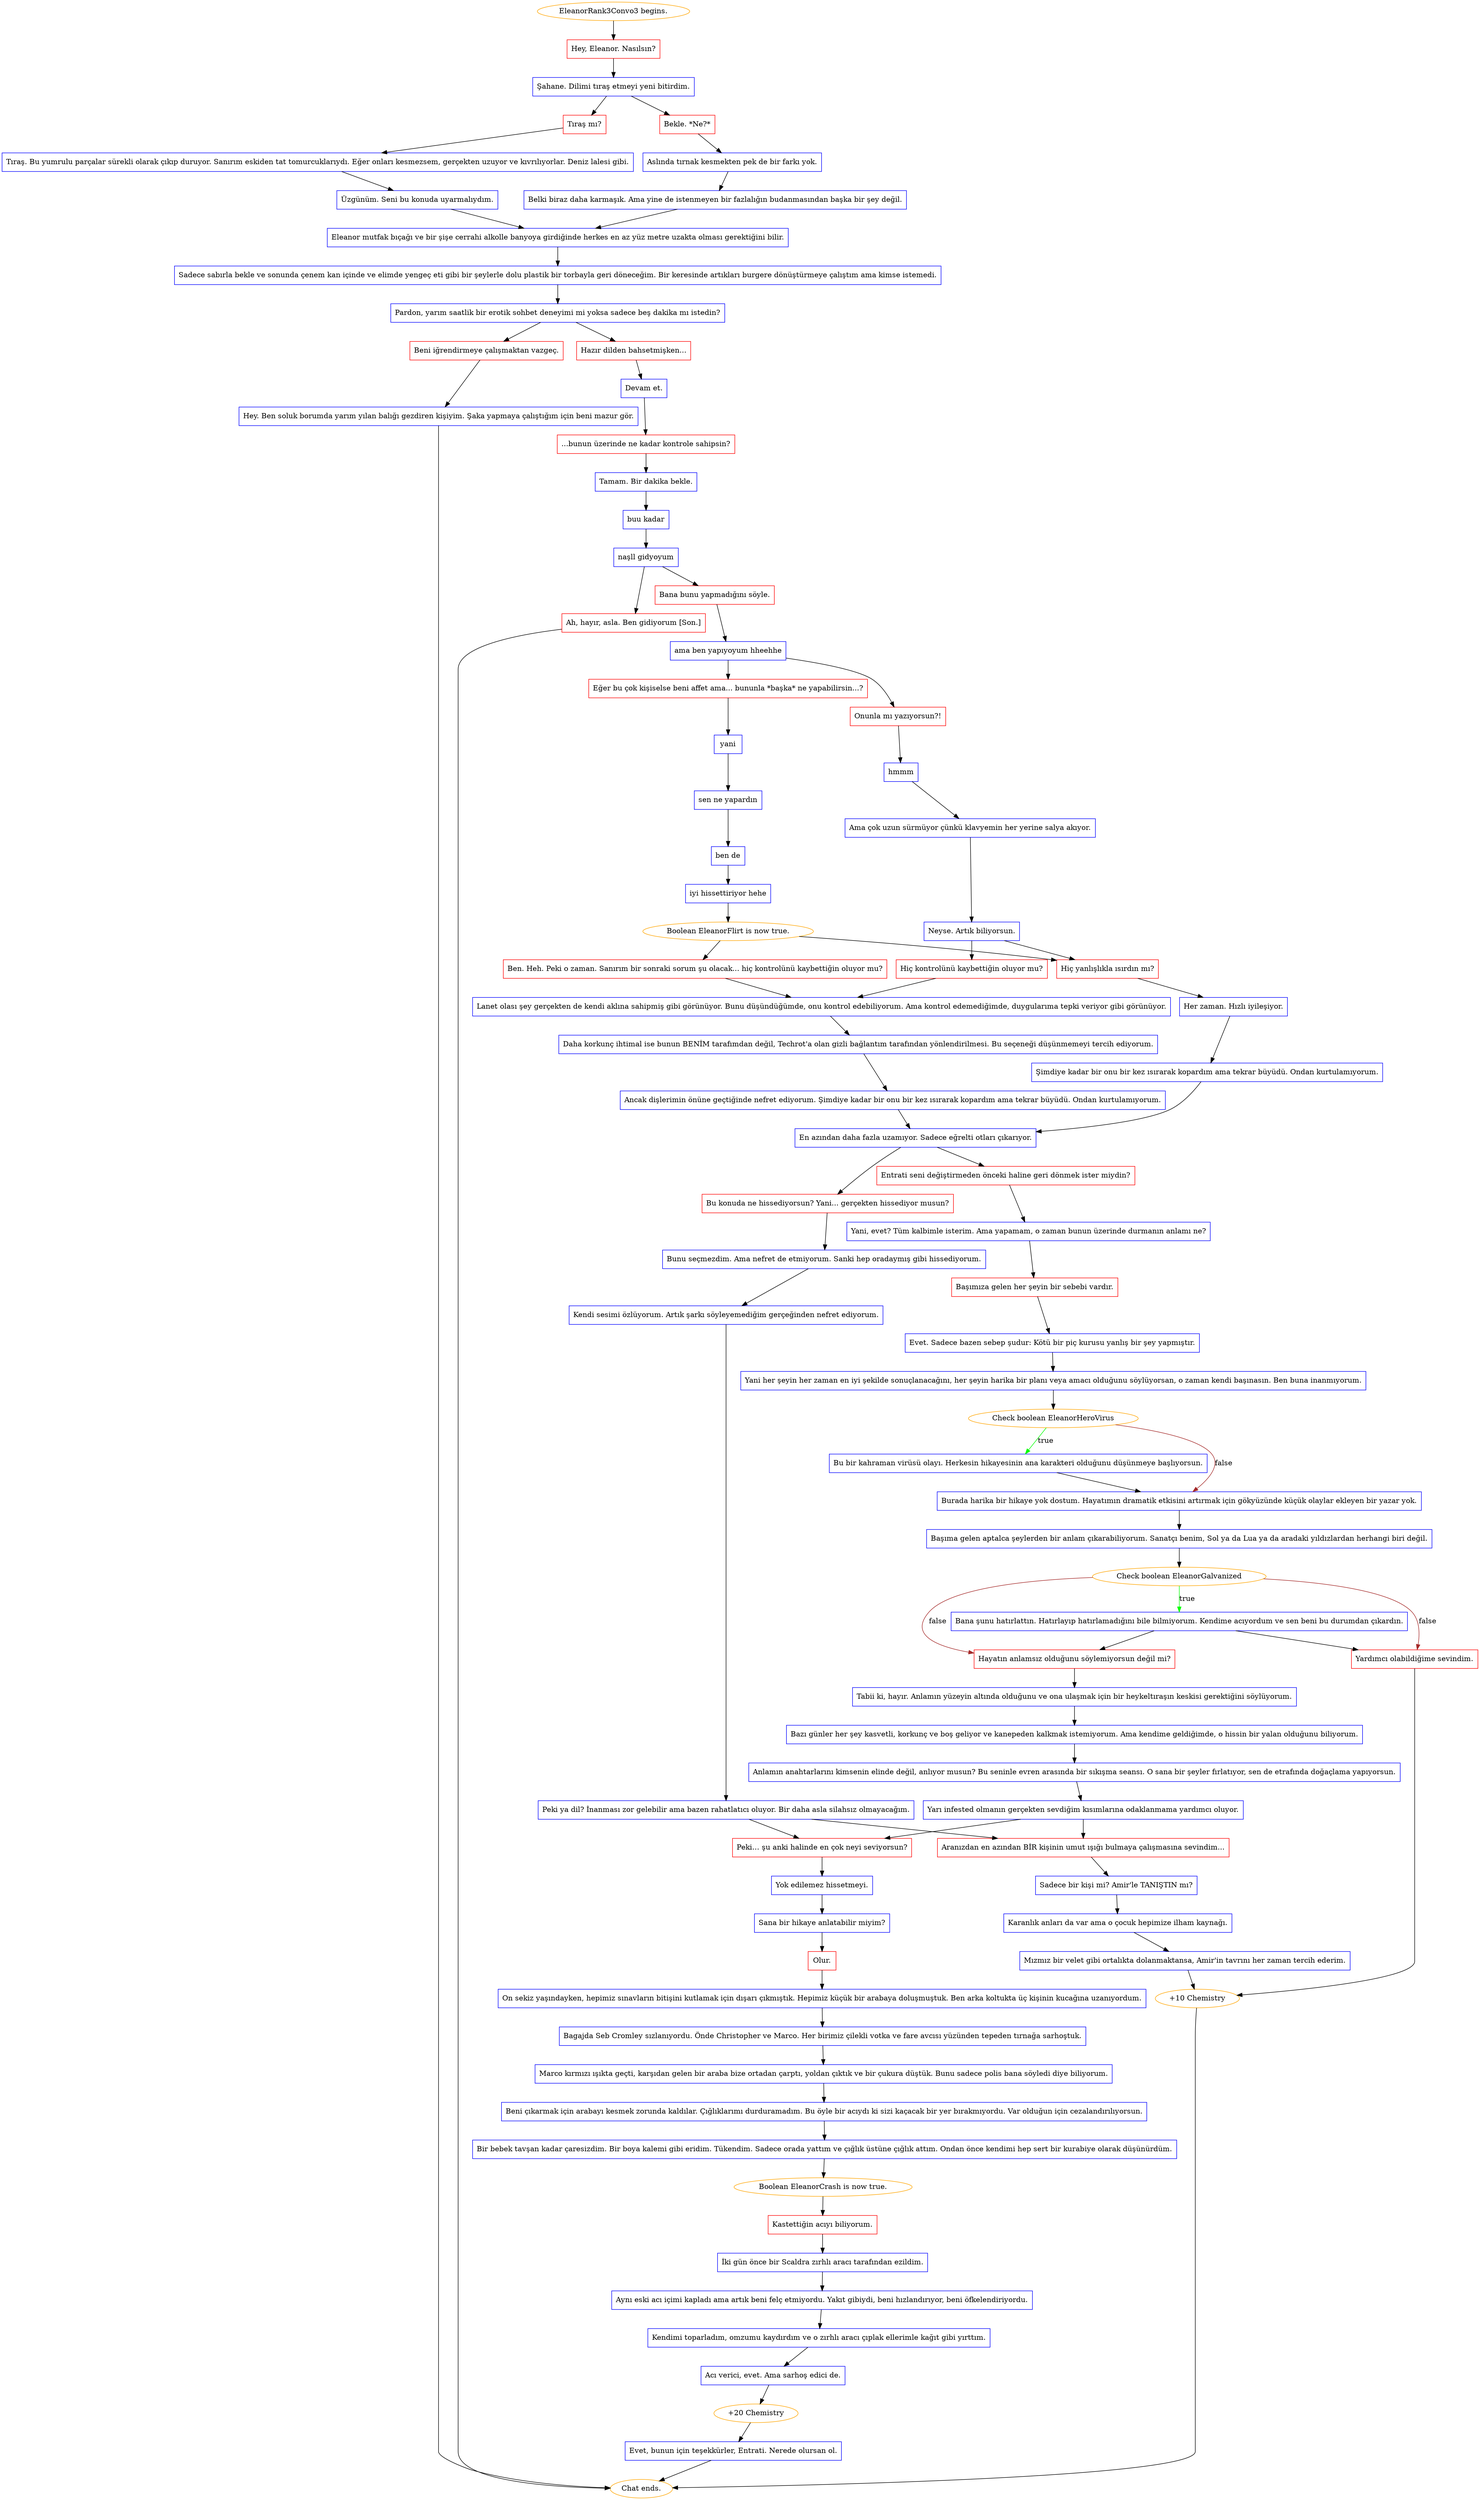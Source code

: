 digraph {
	"EleanorRank3Convo3 begins." [color=orange];
		"EleanorRank3Convo3 begins." -> j3080467302;
	j3080467302 [label="Hey, Eleanor. Nasılsın?",shape=box,color=red];
		j3080467302 -> j3548721410;
	j3548721410 [label="Şahane. Dilimi tıraş etmeyi yeni bitirdim.",shape=box,color=blue];
		j3548721410 -> j1893298309;
		j3548721410 -> j2677163193;
	j1893298309 [label="Tıraş mı?",shape=box,color=red];
		j1893298309 -> j3573664558;
	j2677163193 [label="Bekle. *Ne?*",shape=box,color=red];
		j2677163193 -> j4253222445;
	j3573664558 [label="Tıraş. Bu yumrulu parçalar sürekli olarak çıkıp duruyor. Sanırım eskiden tat tomurcuklarıydı. Eğer onları kesmezsem, gerçekten uzuyor ve kıvrılıyorlar. Deniz lalesi gibi.",shape=box,color=blue];
		j3573664558 -> j4183050909;
	j4253222445 [label="Aslında tırnak kesmekten pek de bir farkı yok.",shape=box,color=blue];
		j4253222445 -> j211261316;
	j4183050909 [label="Üzgünüm. Seni bu konuda uyarmalıydım.",shape=box,color=blue];
		j4183050909 -> j2002543560;
	j211261316 [label="Belki biraz daha karmaşık. Ama yine de istenmeyen bir fazlalığın budanmasından başka bir şey değil.",shape=box,color=blue];
		j211261316 -> j2002543560;
	j2002543560 [label="Eleanor mutfak bıçağı ve bir şişe cerrahi alkolle banyoya girdiğinde herkes en az yüz metre uzakta olması gerektiğini bilir.",shape=box,color=blue];
		j2002543560 -> j739689059;
	j739689059 [label="Sadece sabırla bekle ve sonunda çenem kan içinde ve elimde yengeç eti gibi bir şeylerle dolu plastik bir torbayla geri döneceğim. Bir keresinde artıkları burgere dönüştürmeye çalıştım ama kimse istemedi.",shape=box,color=blue];
		j739689059 -> j1698436964;
	j1698436964 [label="Pardon, yarım saatlik bir erotik sohbet deneyimi mi yoksa sadece beş dakika mı istedin?",shape=box,color=blue];
		j1698436964 -> j2214735528;
		j1698436964 -> j3261167572;
	j2214735528 [label="Beni iğrendirmeye çalışmaktan vazgeç.",shape=box,color=red];
		j2214735528 -> j2043351756;
	j3261167572 [label="Hazır dilden bahsetmişken...",shape=box,color=red];
		j3261167572 -> j3090852638;
	j2043351756 [label="Hey. Ben soluk borumda yarım yılan balığı gezdiren kişiyim. Şaka yapmaya çalıştığım için beni mazur gör.",shape=box,color=blue];
		j2043351756 -> "Chat ends.";
	j3090852638 [label="Devam et.",shape=box,color=blue];
		j3090852638 -> j1901899794;
	"Chat ends." [color=orange];
	j1901899794 [label="...bunun üzerinde ne kadar kontrole sahipsin?",shape=box,color=red];
		j1901899794 -> j2637156248;
	j2637156248 [label="Tamam. Bir dakika bekle.",shape=box,color=blue];
		j2637156248 -> j844716363;
	j844716363 [label="buu kadar",shape=box,color=blue];
		j844716363 -> j3919226811;
	j3919226811 [label="naşll gidyoyum",shape=box,color=blue];
		j3919226811 -> j1237375465;
		j3919226811 -> j3743743542;
	j1237375465 [label="Bana bunu yapmadığını söyle.",shape=box,color=red];
		j1237375465 -> j1623770321;
	j3743743542 [label="Ah, hayır, asla. Ben gidiyorum [Son.]",shape=box,color=red];
		j3743743542 -> "Chat ends.";
	j1623770321 [label="ama ben yapıyoyum hheehhe",shape=box,color=blue];
		j1623770321 -> j469606679;
		j1623770321 -> j3977742757;
	j469606679 [label="Onunla mı yazıyorsun?!",shape=box,color=red];
		j469606679 -> j2184187955;
	j3977742757 [label="Eğer bu çok kişiselse beni affet ama... bununla *başka* ne yapabilirsin...?",shape=box,color=red];
		j3977742757 -> j3847978639;
	j2184187955 [label="hmmm",shape=box,color=blue];
		j2184187955 -> j4076413583;
	j3847978639 [label="yani",shape=box,color=blue];
		j3847978639 -> j2846477951;
	j4076413583 [label="Ama çok uzun sürmüyor çünkü klavyemin her yerine salya akıyor.",shape=box,color=blue];
		j4076413583 -> j2791807329;
	j2846477951 [label="sen ne yapardın",shape=box,color=blue];
		j2846477951 -> j4197248123;
	j2791807329 [label="Neyse. Artık biliyorsun.",shape=box,color=blue];
		j2791807329 -> j3973491422;
		j2791807329 -> j3301739826;
	j4197248123 [label="ben de",shape=box,color=blue];
		j4197248123 -> j1475028601;
	j3973491422 [label="Hiç kontrolünü kaybettiğin oluyor mu?",shape=box,color=red];
		j3973491422 -> j2688293385;
	j3301739826 [label="Hiç yanlışlıkla ısırdın mı?",shape=box,color=red];
		j3301739826 -> j2985697092;
	j1475028601 [label="iyi hissettiriyor hehe",shape=box,color=blue];
		j1475028601 -> j1548558611;
	j2688293385 [label="Lanet olası şey gerçekten de kendi aklına sahipmiş gibi görünüyor. Bunu düşündüğümde, onu kontrol edebiliyorum. Ama kontrol edemediğimde, duygularıma tepki veriyor gibi görünüyor.",shape=box,color=blue];
		j2688293385 -> j2658634902;
	j2985697092 [label="Her zaman. Hızlı iyileşiyor.",shape=box,color=blue];
		j2985697092 -> j3566602480;
	j1548558611 [label="Boolean EleanorFlirt is now true.",color=orange];
		j1548558611 -> j168576667;
		j1548558611 -> j3301739826;
	j2658634902 [label="Daha korkunç ihtimal ise bunun BENİM tarafımdan değil, Techrot'a olan gizli bağlantım tarafından yönlendirilmesi. Bu seçeneği düşünmemeyi tercih ediyorum.",shape=box,color=blue];
		j2658634902 -> j4179497655;
	j3566602480 [label="Şimdiye kadar bir onu bir kez ısırarak kopardım ama tekrar büyüdü. Ondan kurtulamıyorum.",shape=box,color=blue];
		j3566602480 -> j2200296137;
	j168576667 [label="Ben. Heh. Peki o zaman. Sanırım bir sonraki sorum şu olacak... hiç kontrolünü kaybettiğin oluyor mu?",shape=box,color=red];
		j168576667 -> j2688293385;
	j4179497655 [label="Ancak dişlerimin önüne geçtiğinde nefret ediyorum. Şimdiye kadar bir onu bir kez ısırarak kopardım ama tekrar büyüdü. Ondan kurtulamıyorum.",shape=box,color=blue];
		j4179497655 -> j2200296137;
	j2200296137 [label="En azından daha fazla uzamıyor. Sadece eğrelti otları çıkarıyor.",shape=box,color=blue];
		j2200296137 -> j257994250;
		j2200296137 -> j3101155476;
	j257994250 [label="Entrati seni değiştirmeden önceki haline geri dönmek ister miydin?",shape=box,color=red];
		j257994250 -> j625640064;
	j3101155476 [label="Bu konuda ne hissediyorsun? Yani... gerçekten hissediyor musun?",shape=box,color=red];
		j3101155476 -> j1346433205;
	j625640064 [label="Yani, evet? Tüm kalbimle isterim. Ama yapamam, o zaman bunun üzerinde durmanın anlamı ne?",shape=box,color=blue];
		j625640064 -> j3962375894;
	j1346433205 [label="Bunu seçmezdim. Ama nefret de etmiyorum. Sanki hep oradaymış gibi hissediyorum.",shape=box,color=blue];
		j1346433205 -> j3129993304;
	j3962375894 [label="Başımıza gelen her şeyin bir sebebi vardır.",shape=box,color=red];
		j3962375894 -> j462299044;
	j3129993304 [label="Kendi sesimi özlüyorum. Artık şarkı söyleyemediğim gerçeğinden nefret ediyorum.",shape=box,color=blue];
		j3129993304 -> j3523327197;
	j462299044 [label="Evet. Sadece bazen sebep şudur: Kötü bir piç kurusu yanlış bir şey yapmıştır.",shape=box,color=blue];
		j462299044 -> j1931168287;
	j3523327197 [label="Peki ya dil? İnanması zor gelebilir ama bazen rahatlatıcı oluyor. Bir daha asla silahsız olmayacağım.",shape=box,color=blue];
		j3523327197 -> j2239345595;
		j3523327197 -> j3321802749;
	j1931168287 [label="Yani her şeyin her zaman en iyi şekilde sonuçlanacağını, her şeyin harika bir planı veya amacı olduğunu söylüyorsan, o zaman kendi başınasın. Ben buna inanmıyorum.",shape=box,color=blue];
		j1931168287 -> j2507987141;
	j2239345595 [label="Peki… şu anki halinde en çok neyi seviyorsun?",shape=box,color=red];
		j2239345595 -> j1823250672;
	j3321802749 [label="Aranızdan en azından BİR kişinin umut ışığı bulmaya çalışmasına sevindim...",shape=box,color=red];
		j3321802749 -> j4249589597;
	j2507987141 [label="Check boolean EleanorHeroVirus",color=orange];
		j2507987141 -> j2528626717 [label=true,color=green];
		j2507987141 -> j3125914950 [label=false,color=brown];
	j1823250672 [label="Yok edilemez hissetmeyi.",shape=box,color=blue];
		j1823250672 -> j2119799522;
	j4249589597 [label="Sadece bir kişi mi? Amir'le TANIŞTIN mı?",shape=box,color=blue];
		j4249589597 -> j1907831080;
	j2528626717 [label="Bu bir kahraman virüsü olayı. Herkesin hikayesinin ana karakteri olduğunu düşünmeye başlıyorsun.",shape=box,color=blue];
		j2528626717 -> j3125914950;
	j3125914950 [label="Burada harika bir hikaye yok dostum. Hayatımın dramatik etkisini artırmak için gökyüzünde küçük olaylar ekleyen bir yazar yok.",shape=box,color=blue];
		j3125914950 -> j1033472332;
	j2119799522 [label="Sana bir hikaye anlatabilir miyim?",shape=box,color=blue];
		j2119799522 -> j831330989;
	j1907831080 [label="Karanlık anları da var ama o çocuk hepimize ilham kaynağı.",shape=box,color=blue];
		j1907831080 -> j1860428455;
	j1033472332 [label="Başıma gelen aptalca şeylerden bir anlam çıkarabiliyorum. Sanatçı benim, Sol ya da Lua ya da aradaki yıldızlardan herhangi biri değil.",shape=box,color=blue];
		j1033472332 -> j3106372514;
	j831330989 [label="Olur.",shape=box,color=red];
		j831330989 -> j1714862199;
	j1860428455 [label="Mızmız bir velet gibi ortalıkta dolanmaktansa, Amir'in tavrını her zaman tercih ederim.",shape=box,color=blue];
		j1860428455 -> j1933300832;
	j3106372514 [label="Check boolean EleanorGalvanized",color=orange];
		j3106372514 -> j721931765 [label=true,color=green];
		j3106372514 -> j2445417189 [label=false,color=brown];
		j3106372514 -> j1946455659 [label=false,color=brown];
	j1714862199 [label="On sekiz yaşındayken, hepimiz sınavların bitişini kutlamak için dışarı çıkmıştık. Hepimiz küçük bir arabaya doluşmuştuk. Ben arka koltukta üç kişinin kucağına uzanıyordum.",shape=box,color=blue];
		j1714862199 -> j1224201758;
	j1933300832 [label="+10 Chemistry",color=orange];
		j1933300832 -> "Chat ends.";
	j721931765 [label="Bana şunu hatırlattın. Hatırlayıp hatırlamadığını bile bilmiyorum. Kendime acıyordum ve sen beni bu durumdan çıkardın.",shape=box,color=blue];
		j721931765 -> j2445417189;
		j721931765 -> j1946455659;
	j2445417189 [label="Yardımcı olabildiğime sevindim.",shape=box,color=red];
		j2445417189 -> j1933300832;
	j1946455659 [label="Hayatın anlamsız olduğunu söylemiyorsun değil mi?",shape=box,color=red];
		j1946455659 -> j114322626;
	j1224201758 [label="Bagajda Seb Cromley sızlanıyordu. Önde Christopher ve Marco. Her birimiz çilekli votka ve fare avcısı yüzünden tepeden tırnağa sarhoştuk.",shape=box,color=blue];
		j1224201758 -> j2375568302;
	j114322626 [label="Tabii ki, hayır. Anlamın yüzeyin altında olduğunu ve ona ulaşmak için bir heykeltıraşın keskisi gerektiğini söylüyorum.",shape=box,color=blue];
		j114322626 -> j2982636974;
	j2375568302 [label="Marco kırmızı ışıkta geçti, karşıdan gelen bir araba bize ortadan çarptı, yoldan çıktık ve bir çukura düştük. Bunu sadece polis bana söyledi diye biliyorum.",shape=box,color=blue];
		j2375568302 -> j301080227;
	j2982636974 [label="Bazı günler her şey kasvetli, korkunç ve boş geliyor ve kanepeden kalkmak istemiyorum. Ama kendime geldiğimde, o hissin bir yalan olduğunu biliyorum.",shape=box,color=blue];
		j2982636974 -> j1803375976;
	j301080227 [label="Beni çıkarmak için arabayı kesmek zorunda kaldılar. Çığlıklarımı durduramadım. Bu öyle bir acıydı ki sizi kaçacak bir yer bırakmıyordu. Var olduğun için cezalandırılıyorsun.",shape=box,color=blue];
		j301080227 -> j1501878632;
	j1803375976 [label="Anlamın anahtarlarını kimsenin elinde değil, anlıyor musun? Bu seninle evren arasında bir sıkışma seansı. O sana bir şeyler fırlatıyor, sen de etrafında doğaçlama yapıyorsun.",shape=box,color=blue];
		j1803375976 -> j362807019;
	j1501878632 [label="Bir bebek tavşan kadar çaresizdim. Bir boya kalemi gibi eridim. Tükendim. Sadece orada yattım ve çığlık üstüne çığlık attım. Ondan önce kendimi hep sert bir kurabiye olarak düşünürdüm.",shape=box,color=blue];
		j1501878632 -> j3098286897;
	j362807019 [label="Yarı infested olmanın gerçekten sevdiğim kısımlarına odaklanmama yardımcı oluyor.",shape=box,color=blue];
		j362807019 -> j2239345595;
		j362807019 -> j3321802749;
	j3098286897 [label="Boolean EleanorCrash is now true.",color=orange];
		j3098286897 -> j328552897;
	j328552897 [label="Kastettiğin acıyı biliyorum.",shape=box,color=red];
		j328552897 -> j1055941816;
	j1055941816 [label="İki gün önce bir Scaldra zırhlı aracı tarafından ezildim.",shape=box,color=blue];
		j1055941816 -> j1636162887;
	j1636162887 [label="Aynı eski acı içimi kapladı ama artık beni felç etmiyordu. Yakıt gibiydi, beni hızlandırıyor, beni öfkelendiriyordu.",shape=box,color=blue];
		j1636162887 -> j1295332427;
	j1295332427 [label="Kendimi toparladım, omzumu kaydırdım ve o zırhlı aracı çıplak ellerimle kağıt gibi yırttım.",shape=box,color=blue];
		j1295332427 -> j4130468243;
	j4130468243 [label="Acı verici, evet. Ama sarhoş edici de.",shape=box,color=blue];
		j4130468243 -> j3278627443;
	j3278627443 [label="+20 Chemistry",color=orange];
		j3278627443 -> j2885922867;
	j2885922867 [label="Evet, bunun için teşekkürler, Entrati. Nerede olursan ol.",shape=box,color=blue];
		j2885922867 -> "Chat ends.";
}